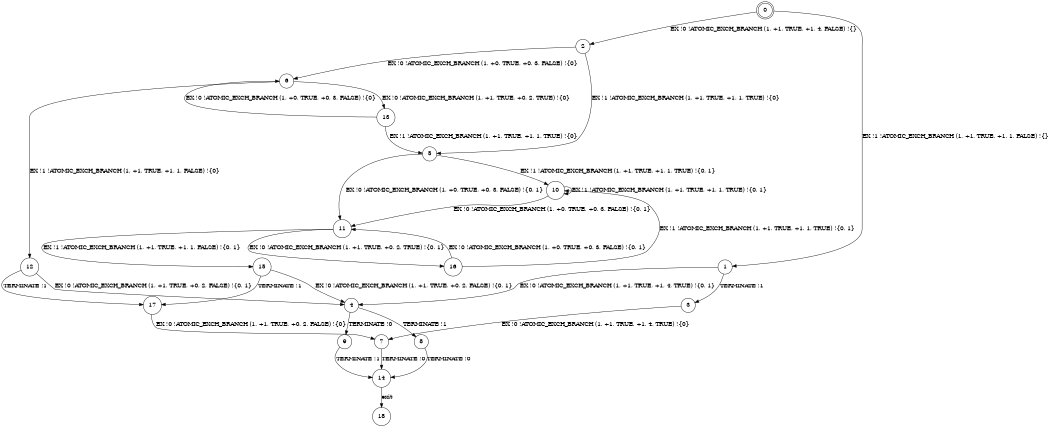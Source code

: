 digraph BCG {
size = "7, 10.5";
center = TRUE;
node [shape = circle];
0 [peripheries = 2];
0 -> 1 [label = "EX !1 !ATOMIC_EXCH_BRANCH (1, +1, TRUE, +1, 1, FALSE) !{}"];
0 -> 2 [label = "EX !0 !ATOMIC_EXCH_BRANCH (1, +1, TRUE, +1, 4, FALSE) !{}"];
1 -> 3 [label = "TERMINATE !1"];
1 -> 4 [label = "EX !0 !ATOMIC_EXCH_BRANCH (1, +1, TRUE, +1, 4, TRUE) !{0, 1}"];
2 -> 5 [label = "EX !1 !ATOMIC_EXCH_BRANCH (1, +1, TRUE, +1, 1, TRUE) !{0}"];
2 -> 6 [label = "EX !0 !ATOMIC_EXCH_BRANCH (1, +0, TRUE, +0, 3, FALSE) !{0}"];
3 -> 7 [label = "EX !0 !ATOMIC_EXCH_BRANCH (1, +1, TRUE, +1, 4, TRUE) !{0}"];
4 -> 8 [label = "TERMINATE !1"];
4 -> 9 [label = "TERMINATE !0"];
5 -> 10 [label = "EX !1 !ATOMIC_EXCH_BRANCH (1, +1, TRUE, +1, 1, TRUE) !{0, 1}"];
5 -> 11 [label = "EX !0 !ATOMIC_EXCH_BRANCH (1, +0, TRUE, +0, 3, FALSE) !{0, 1}"];
6 -> 12 [label = "EX !1 !ATOMIC_EXCH_BRANCH (1, +1, TRUE, +1, 1, FALSE) !{0}"];
6 -> 13 [label = "EX !0 !ATOMIC_EXCH_BRANCH (1, +1, TRUE, +0, 2, TRUE) !{0}"];
7 -> 14 [label = "TERMINATE !0"];
8 -> 14 [label = "TERMINATE !0"];
9 -> 14 [label = "TERMINATE !1"];
10 -> 10 [label = "EX !1 !ATOMIC_EXCH_BRANCH (1, +1, TRUE, +1, 1, TRUE) !{0, 1}"];
10 -> 11 [label = "EX !0 !ATOMIC_EXCH_BRANCH (1, +0, TRUE, +0, 3, FALSE) !{0, 1}"];
11 -> 15 [label = "EX !1 !ATOMIC_EXCH_BRANCH (1, +1, TRUE, +1, 1, FALSE) !{0, 1}"];
11 -> 16 [label = "EX !0 !ATOMIC_EXCH_BRANCH (1, +1, TRUE, +0, 2, TRUE) !{0, 1}"];
12 -> 17 [label = "TERMINATE !1"];
12 -> 4 [label = "EX !0 !ATOMIC_EXCH_BRANCH (1, +1, TRUE, +0, 2, FALSE) !{0, 1}"];
13 -> 5 [label = "EX !1 !ATOMIC_EXCH_BRANCH (1, +1, TRUE, +1, 1, TRUE) !{0}"];
13 -> 6 [label = "EX !0 !ATOMIC_EXCH_BRANCH (1, +0, TRUE, +0, 3, FALSE) !{0}"];
14 -> 18 [label = "exit"];
15 -> 17 [label = "TERMINATE !1"];
15 -> 4 [label = "EX !0 !ATOMIC_EXCH_BRANCH (1, +1, TRUE, +0, 2, FALSE) !{0, 1}"];
16 -> 10 [label = "EX !1 !ATOMIC_EXCH_BRANCH (1, +1, TRUE, +1, 1, TRUE) !{0, 1}"];
16 -> 11 [label = "EX !0 !ATOMIC_EXCH_BRANCH (1, +0, TRUE, +0, 3, FALSE) !{0, 1}"];
17 -> 7 [label = "EX !0 !ATOMIC_EXCH_BRANCH (1, +1, TRUE, +0, 2, FALSE) !{0}"];
}
